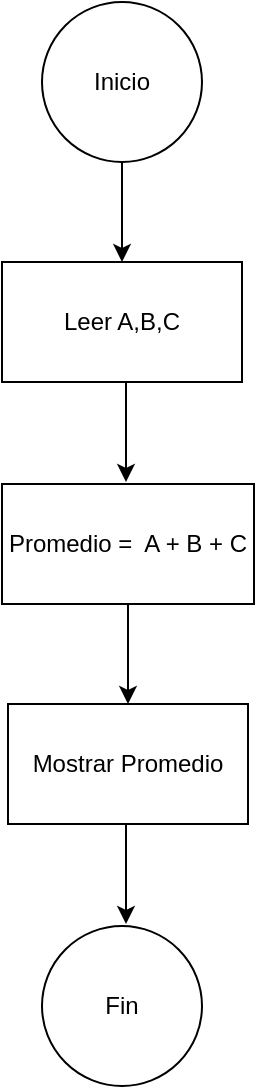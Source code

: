 <mxfile version="24.7.16">
  <diagram name="Page-1" id="gEGy59OogXSO_HCHtlUn">
    <mxGraphModel dx="1323" dy="687" grid="1" gridSize="10" guides="1" tooltips="1" connect="1" arrows="1" fold="1" page="1" pageScale="1" pageWidth="827" pageHeight="1169" math="0" shadow="0">
      <root>
        <mxCell id="0" />
        <mxCell id="1" parent="0" />
        <mxCell id="KH-srwViedMiLsETz-RF-1" value="Inicio" style="ellipse;whiteSpace=wrap;html=1;aspect=fixed;" vertex="1" parent="1">
          <mxGeometry x="334" y="80" width="80" height="80" as="geometry" />
        </mxCell>
        <mxCell id="KH-srwViedMiLsETz-RF-2" value="Leer A,B,C" style="rounded=0;whiteSpace=wrap;html=1;" vertex="1" parent="1">
          <mxGeometry x="314" y="210" width="120" height="60" as="geometry" />
        </mxCell>
        <mxCell id="KH-srwViedMiLsETz-RF-3" value="" style="curved=0;endArrow=classic;html=1;rounded=0;exitX=0.5;exitY=1;exitDx=0;exitDy=0;" edge="1" parent="1" source="KH-srwViedMiLsETz-RF-1" target="KH-srwViedMiLsETz-RF-2">
          <mxGeometry width="50" height="50" relative="1" as="geometry">
            <mxPoint x="430" y="190" as="sourcePoint" />
            <mxPoint x="380" y="240" as="targetPoint" />
            <Array as="points" />
          </mxGeometry>
        </mxCell>
        <mxCell id="KH-srwViedMiLsETz-RF-4" value="" style="curved=0;endArrow=classic;html=1;rounded=0;exitX=0.5;exitY=1;exitDx=0;exitDy=0;" edge="1" parent="1">
          <mxGeometry width="50" height="50" relative="1" as="geometry">
            <mxPoint x="376" y="270" as="sourcePoint" />
            <mxPoint x="376" y="320" as="targetPoint" />
            <Array as="points" />
          </mxGeometry>
        </mxCell>
        <mxCell id="KH-srwViedMiLsETz-RF-5" value="Promedio =&amp;nbsp; A + B + C" style="rounded=0;whiteSpace=wrap;html=1;" vertex="1" parent="1">
          <mxGeometry x="314" y="321" width="126" height="60" as="geometry" />
        </mxCell>
        <mxCell id="KH-srwViedMiLsETz-RF-9" value="Mostrar Promedio" style="rounded=0;whiteSpace=wrap;html=1;" vertex="1" parent="1">
          <mxGeometry x="317" y="431" width="120" height="60" as="geometry" />
        </mxCell>
        <mxCell id="KH-srwViedMiLsETz-RF-10" value="" style="curved=0;endArrow=classic;html=1;rounded=0;exitX=0.5;exitY=1;exitDx=0;exitDy=0;" edge="1" parent="1" target="KH-srwViedMiLsETz-RF-9">
          <mxGeometry width="50" height="50" relative="1" as="geometry">
            <mxPoint x="377" y="381" as="sourcePoint" />
            <mxPoint x="383" y="461" as="targetPoint" />
            <Array as="points" />
          </mxGeometry>
        </mxCell>
        <mxCell id="KH-srwViedMiLsETz-RF-11" value="" style="curved=0;endArrow=classic;html=1;rounded=0;exitX=0.5;exitY=1;exitDx=0;exitDy=0;" edge="1" parent="1">
          <mxGeometry width="50" height="50" relative="1" as="geometry">
            <mxPoint x="376" y="491" as="sourcePoint" />
            <mxPoint x="376" y="541" as="targetPoint" />
            <Array as="points" />
          </mxGeometry>
        </mxCell>
        <mxCell id="KH-srwViedMiLsETz-RF-12" value="Fin" style="ellipse;whiteSpace=wrap;html=1;aspect=fixed;" vertex="1" parent="1">
          <mxGeometry x="334" y="542" width="80" height="80" as="geometry" />
        </mxCell>
      </root>
    </mxGraphModel>
  </diagram>
</mxfile>

